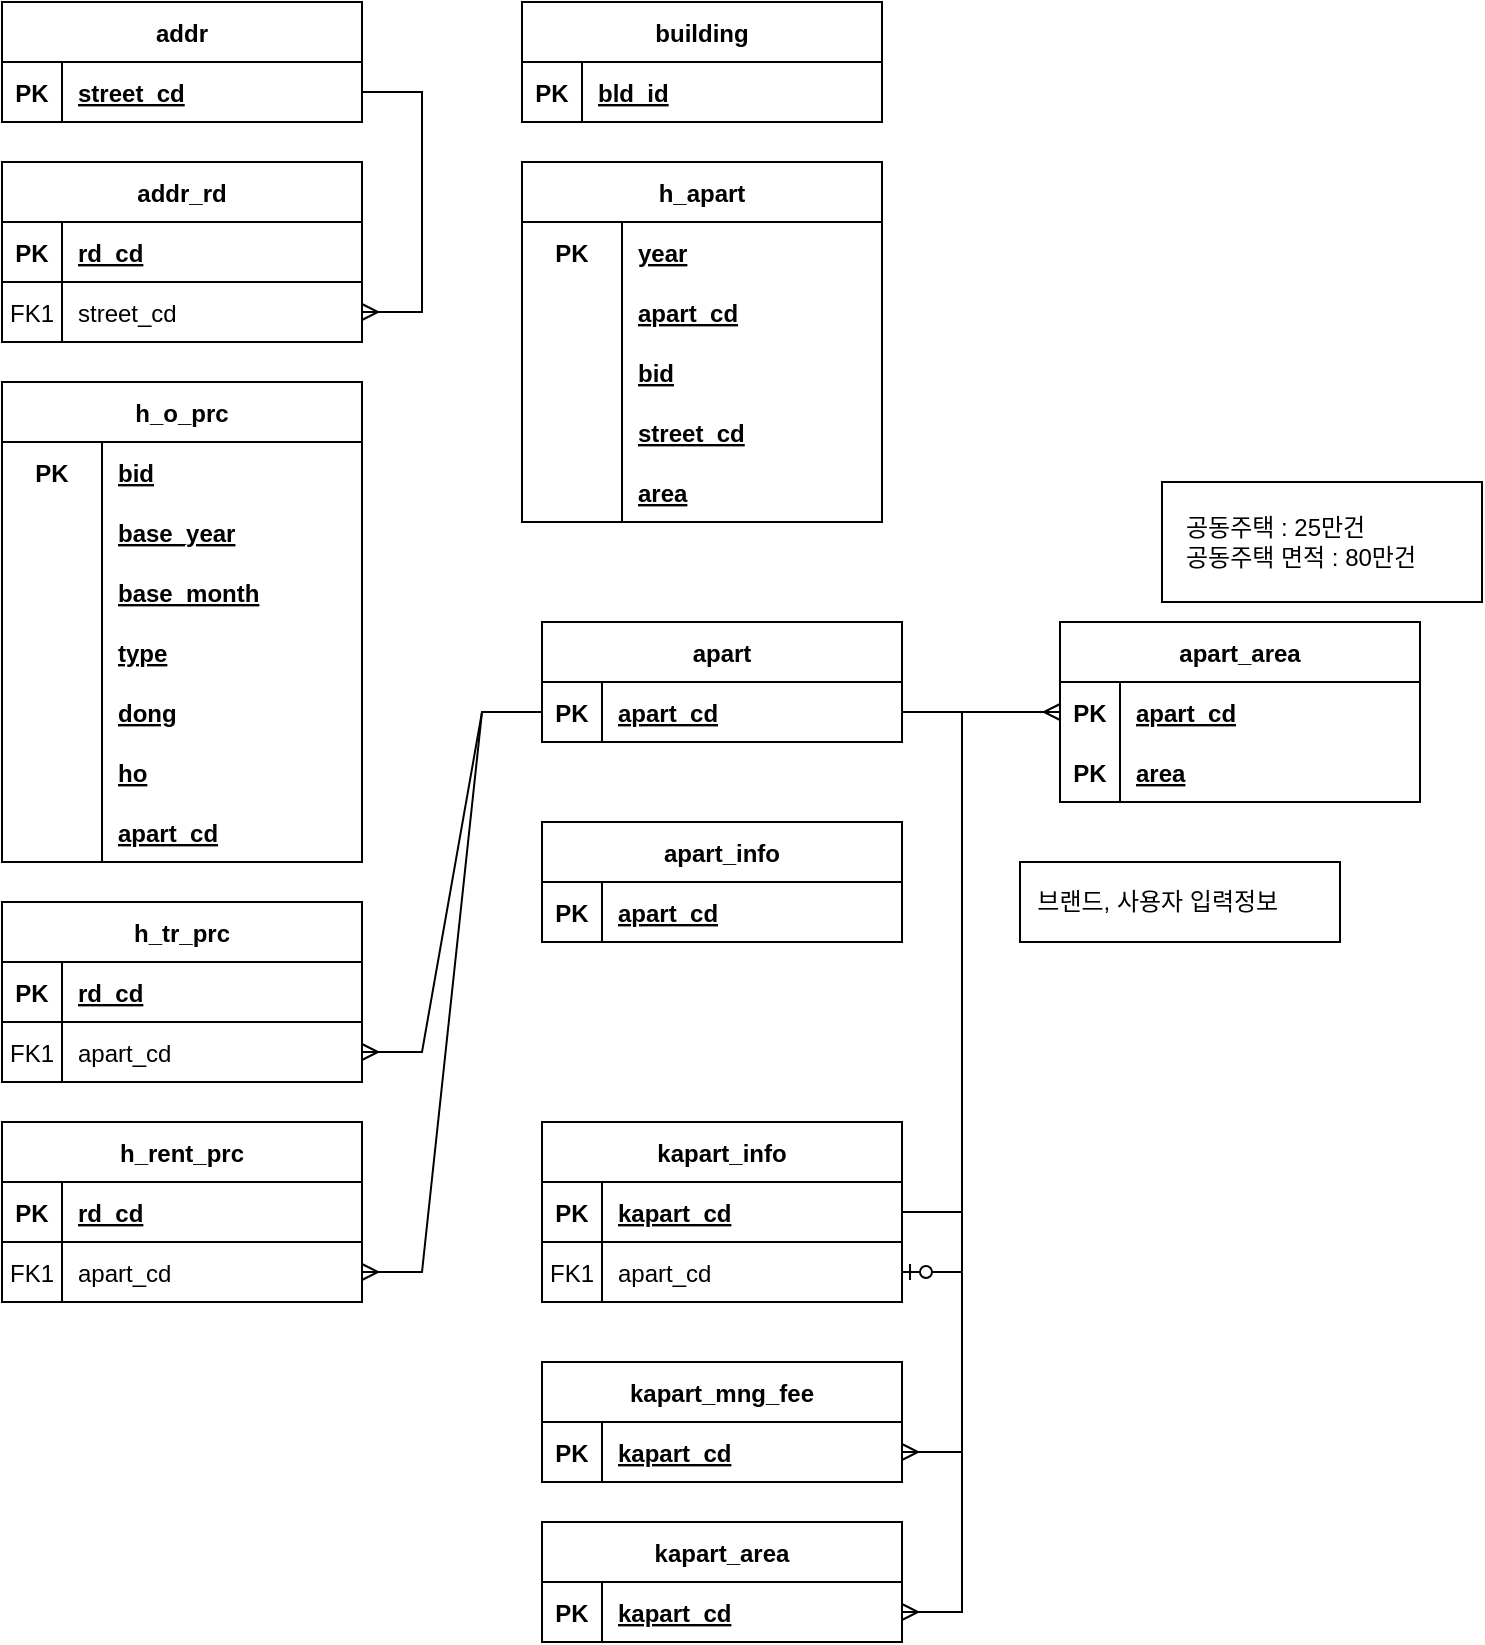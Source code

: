 <mxfile version="20.8.20" type="github">
  <diagram id="R2lEEEUBdFMjLlhIrx00" name="Page-1">
    <mxGraphModel dx="1234" dy="1123" grid="1" gridSize="10" guides="1" tooltips="1" connect="1" arrows="1" fold="1" page="1" pageScale="1" pageWidth="850" pageHeight="1100" math="0" shadow="0" extFonts="Permanent Marker^https://fonts.googleapis.com/css?family=Permanent+Marker">
      <root>
        <mxCell id="0" />
        <mxCell id="1" parent="0" />
        <mxCell id="-ggHHV8EM3TXK7Dv3C-z-1" value="addr" style="shape=table;startSize=30;container=1;collapsible=1;childLayout=tableLayout;fixedRows=1;rowLines=0;fontStyle=1;align=center;resizeLast=1;" parent="1" vertex="1">
          <mxGeometry x="60" y="40" width="180" height="60" as="geometry" />
        </mxCell>
        <mxCell id="-ggHHV8EM3TXK7Dv3C-z-2" value="" style="shape=tableRow;horizontal=0;startSize=0;swimlaneHead=0;swimlaneBody=0;fillColor=none;collapsible=0;dropTarget=0;points=[[0,0.5],[1,0.5]];portConstraint=eastwest;top=0;left=0;right=0;bottom=1;" parent="-ggHHV8EM3TXK7Dv3C-z-1" vertex="1">
          <mxGeometry y="30" width="180" height="30" as="geometry" />
        </mxCell>
        <mxCell id="-ggHHV8EM3TXK7Dv3C-z-3" value="PK" style="shape=partialRectangle;connectable=0;fillColor=none;top=0;left=0;bottom=0;right=0;fontStyle=1;overflow=hidden;" parent="-ggHHV8EM3TXK7Dv3C-z-2" vertex="1">
          <mxGeometry width="30" height="30" as="geometry">
            <mxRectangle width="30" height="30" as="alternateBounds" />
          </mxGeometry>
        </mxCell>
        <mxCell id="-ggHHV8EM3TXK7Dv3C-z-4" value="street_cd" style="shape=partialRectangle;connectable=0;fillColor=none;top=0;left=0;bottom=0;right=0;align=left;spacingLeft=6;fontStyle=5;overflow=hidden;" parent="-ggHHV8EM3TXK7Dv3C-z-2" vertex="1">
          <mxGeometry x="30" width="150" height="30" as="geometry">
            <mxRectangle width="150" height="30" as="alternateBounds" />
          </mxGeometry>
        </mxCell>
        <mxCell id="-ggHHV8EM3TXK7Dv3C-z-18" value="addr_rd" style="shape=table;startSize=30;container=1;collapsible=1;childLayout=tableLayout;fixedRows=1;rowLines=0;fontStyle=1;align=center;resizeLast=1;" parent="1" vertex="1">
          <mxGeometry x="60" y="120" width="180" height="90" as="geometry">
            <mxRectangle x="60" y="140" width="90" height="30" as="alternateBounds" />
          </mxGeometry>
        </mxCell>
        <mxCell id="-ggHHV8EM3TXK7Dv3C-z-19" value="" style="shape=partialRectangle;collapsible=0;dropTarget=0;pointerEvents=0;fillColor=none;points=[[0,0.5],[1,0.5]];portConstraint=eastwest;top=0;left=0;right=0;bottom=1;" parent="-ggHHV8EM3TXK7Dv3C-z-18" vertex="1">
          <mxGeometry y="30" width="180" height="30" as="geometry" />
        </mxCell>
        <mxCell id="-ggHHV8EM3TXK7Dv3C-z-20" value="PK" style="shape=partialRectangle;overflow=hidden;connectable=0;fillColor=none;top=0;left=0;bottom=0;right=0;fontStyle=1;" parent="-ggHHV8EM3TXK7Dv3C-z-19" vertex="1">
          <mxGeometry width="30" height="30" as="geometry">
            <mxRectangle width="30" height="30" as="alternateBounds" />
          </mxGeometry>
        </mxCell>
        <mxCell id="-ggHHV8EM3TXK7Dv3C-z-21" value="rd_cd" style="shape=partialRectangle;overflow=hidden;connectable=0;fillColor=none;top=0;left=0;bottom=0;right=0;align=left;spacingLeft=6;fontStyle=5;" parent="-ggHHV8EM3TXK7Dv3C-z-19" vertex="1">
          <mxGeometry x="30" width="150" height="30" as="geometry">
            <mxRectangle width="150" height="30" as="alternateBounds" />
          </mxGeometry>
        </mxCell>
        <mxCell id="-ggHHV8EM3TXK7Dv3C-z-22" value="" style="shape=partialRectangle;collapsible=0;dropTarget=0;pointerEvents=0;fillColor=none;points=[[0,0.5],[1,0.5]];portConstraint=eastwest;top=0;left=0;right=0;bottom=0;" parent="-ggHHV8EM3TXK7Dv3C-z-18" vertex="1">
          <mxGeometry y="60" width="180" height="30" as="geometry" />
        </mxCell>
        <mxCell id="-ggHHV8EM3TXK7Dv3C-z-23" value="FK1" style="shape=partialRectangle;overflow=hidden;connectable=0;fillColor=none;top=0;left=0;bottom=0;right=0;" parent="-ggHHV8EM3TXK7Dv3C-z-22" vertex="1">
          <mxGeometry width="30" height="30" as="geometry">
            <mxRectangle width="30" height="30" as="alternateBounds" />
          </mxGeometry>
        </mxCell>
        <mxCell id="-ggHHV8EM3TXK7Dv3C-z-24" value="street_cd" style="shape=partialRectangle;overflow=hidden;connectable=0;fillColor=none;top=0;left=0;bottom=0;right=0;align=left;spacingLeft=6;" parent="-ggHHV8EM3TXK7Dv3C-z-22" vertex="1">
          <mxGeometry x="30" width="150" height="30" as="geometry">
            <mxRectangle width="150" height="30" as="alternateBounds" />
          </mxGeometry>
        </mxCell>
        <mxCell id="-ggHHV8EM3TXK7Dv3C-z-31" value="" style="edgeStyle=entityRelationEdgeStyle;fontSize=12;html=1;endArrow=ERmany;rounded=0;" parent="1" source="-ggHHV8EM3TXK7Dv3C-z-2" target="-ggHHV8EM3TXK7Dv3C-z-22" edge="1">
          <mxGeometry width="100" height="100" relative="1" as="geometry">
            <mxPoint x="340" y="350" as="sourcePoint" />
            <mxPoint x="440" y="250" as="targetPoint" />
          </mxGeometry>
        </mxCell>
        <mxCell id="-ggHHV8EM3TXK7Dv3C-z-61" value="building" style="shape=table;startSize=30;container=1;collapsible=1;childLayout=tableLayout;fixedRows=1;rowLines=0;fontStyle=1;align=center;resizeLast=1;" parent="1" vertex="1">
          <mxGeometry x="320" y="40" width="180" height="60" as="geometry" />
        </mxCell>
        <mxCell id="-ggHHV8EM3TXK7Dv3C-z-62" value="" style="shape=tableRow;horizontal=0;startSize=0;swimlaneHead=0;swimlaneBody=0;fillColor=none;collapsible=0;dropTarget=0;points=[[0,0.5],[1,0.5]];portConstraint=eastwest;top=0;left=0;right=0;bottom=1;" parent="-ggHHV8EM3TXK7Dv3C-z-61" vertex="1">
          <mxGeometry y="30" width="180" height="30" as="geometry" />
        </mxCell>
        <mxCell id="-ggHHV8EM3TXK7Dv3C-z-63" value="PK" style="shape=partialRectangle;connectable=0;fillColor=none;top=0;left=0;bottom=0;right=0;fontStyle=1;overflow=hidden;" parent="-ggHHV8EM3TXK7Dv3C-z-62" vertex="1">
          <mxGeometry width="30" height="30" as="geometry">
            <mxRectangle width="30" height="30" as="alternateBounds" />
          </mxGeometry>
        </mxCell>
        <mxCell id="-ggHHV8EM3TXK7Dv3C-z-64" value="bld_id" style="shape=partialRectangle;connectable=0;fillColor=none;top=0;left=0;bottom=0;right=0;align=left;spacingLeft=6;fontStyle=5;overflow=hidden;" parent="-ggHHV8EM3TXK7Dv3C-z-62" vertex="1">
          <mxGeometry x="30" width="150" height="30" as="geometry">
            <mxRectangle width="150" height="30" as="alternateBounds" />
          </mxGeometry>
        </mxCell>
        <mxCell id="-ggHHV8EM3TXK7Dv3C-z-76" value="h_o_prc" style="shape=table;startSize=30;container=1;collapsible=1;childLayout=tableLayout;fixedRows=1;rowLines=0;fontStyle=1;align=center;resizeLast=1;" parent="1" vertex="1">
          <mxGeometry x="60" y="230" width="180" height="240" as="geometry" />
        </mxCell>
        <mxCell id="-ggHHV8EM3TXK7Dv3C-z-77" value="" style="shape=tableRow;horizontal=0;startSize=0;swimlaneHead=0;swimlaneBody=0;fillColor=none;collapsible=0;dropTarget=0;points=[[0,0.5],[1,0.5]];portConstraint=eastwest;top=0;left=0;right=0;bottom=0;" parent="-ggHHV8EM3TXK7Dv3C-z-76" vertex="1">
          <mxGeometry y="30" width="180" height="30" as="geometry" />
        </mxCell>
        <mxCell id="-ggHHV8EM3TXK7Dv3C-z-78" value="PK" style="shape=partialRectangle;connectable=0;fillColor=none;top=0;left=0;bottom=0;right=0;fontStyle=1;overflow=hidden;" parent="-ggHHV8EM3TXK7Dv3C-z-77" vertex="1">
          <mxGeometry width="50" height="30" as="geometry">
            <mxRectangle width="50" height="30" as="alternateBounds" />
          </mxGeometry>
        </mxCell>
        <mxCell id="-ggHHV8EM3TXK7Dv3C-z-79" value="bid" style="shape=partialRectangle;connectable=0;fillColor=none;top=0;left=0;bottom=0;right=0;align=left;spacingLeft=6;fontStyle=5;overflow=hidden;" parent="-ggHHV8EM3TXK7Dv3C-z-77" vertex="1">
          <mxGeometry x="50" width="130" height="30" as="geometry">
            <mxRectangle width="130" height="30" as="alternateBounds" />
          </mxGeometry>
        </mxCell>
        <mxCell id="wTcIxTEvBvFVXFQ641Lr-59" style="shape=tableRow;horizontal=0;startSize=0;swimlaneHead=0;swimlaneBody=0;fillColor=none;collapsible=0;dropTarget=0;points=[[0,0.5],[1,0.5]];portConstraint=eastwest;top=0;left=0;right=0;bottom=0;" parent="-ggHHV8EM3TXK7Dv3C-z-76" vertex="1">
          <mxGeometry y="60" width="180" height="30" as="geometry" />
        </mxCell>
        <mxCell id="wTcIxTEvBvFVXFQ641Lr-60" style="shape=partialRectangle;connectable=0;fillColor=none;top=0;left=0;bottom=0;right=0;fontStyle=1;overflow=hidden;" parent="wTcIxTEvBvFVXFQ641Lr-59" vertex="1">
          <mxGeometry width="50" height="30" as="geometry">
            <mxRectangle width="50" height="30" as="alternateBounds" />
          </mxGeometry>
        </mxCell>
        <mxCell id="wTcIxTEvBvFVXFQ641Lr-61" style="shape=partialRectangle;connectable=0;fillColor=none;top=0;left=0;bottom=0;right=0;align=left;spacingLeft=6;fontStyle=5;overflow=hidden;" parent="wTcIxTEvBvFVXFQ641Lr-59" vertex="1">
          <mxGeometry x="50" width="130" height="30" as="geometry">
            <mxRectangle width="130" height="30" as="alternateBounds" />
          </mxGeometry>
        </mxCell>
        <mxCell id="wTcIxTEvBvFVXFQ641Lr-62" style="shape=tableRow;horizontal=0;startSize=0;swimlaneHead=0;swimlaneBody=0;fillColor=none;collapsible=0;dropTarget=0;points=[[0,0.5],[1,0.5]];portConstraint=eastwest;top=0;left=0;right=0;bottom=0;" parent="-ggHHV8EM3TXK7Dv3C-z-76" vertex="1">
          <mxGeometry y="90" width="180" height="30" as="geometry" />
        </mxCell>
        <mxCell id="wTcIxTEvBvFVXFQ641Lr-63" style="shape=partialRectangle;connectable=0;fillColor=none;top=0;left=0;bottom=0;right=0;fontStyle=1;overflow=hidden;" parent="wTcIxTEvBvFVXFQ641Lr-62" vertex="1">
          <mxGeometry width="50" height="30" as="geometry">
            <mxRectangle width="50" height="30" as="alternateBounds" />
          </mxGeometry>
        </mxCell>
        <mxCell id="wTcIxTEvBvFVXFQ641Lr-64" style="shape=partialRectangle;connectable=0;fillColor=none;top=0;left=0;bottom=0;right=0;align=left;spacingLeft=6;fontStyle=5;overflow=hidden;" parent="wTcIxTEvBvFVXFQ641Lr-62" vertex="1">
          <mxGeometry x="50" width="130" height="30" as="geometry">
            <mxRectangle width="130" height="30" as="alternateBounds" />
          </mxGeometry>
        </mxCell>
        <mxCell id="wTcIxTEvBvFVXFQ641Lr-65" style="shape=tableRow;horizontal=0;startSize=0;swimlaneHead=0;swimlaneBody=0;fillColor=none;collapsible=0;dropTarget=0;points=[[0,0.5],[1,0.5]];portConstraint=eastwest;top=0;left=0;right=0;bottom=0;" parent="-ggHHV8EM3TXK7Dv3C-z-76" vertex="1">
          <mxGeometry y="120" width="180" height="30" as="geometry" />
        </mxCell>
        <mxCell id="wTcIxTEvBvFVXFQ641Lr-66" style="shape=partialRectangle;connectable=0;fillColor=none;top=0;left=0;bottom=0;right=0;fontStyle=1;overflow=hidden;" parent="wTcIxTEvBvFVXFQ641Lr-65" vertex="1">
          <mxGeometry width="50" height="30" as="geometry">
            <mxRectangle width="50" height="30" as="alternateBounds" />
          </mxGeometry>
        </mxCell>
        <mxCell id="wTcIxTEvBvFVXFQ641Lr-67" style="shape=partialRectangle;connectable=0;fillColor=none;top=0;left=0;bottom=0;right=0;align=left;spacingLeft=6;fontStyle=5;overflow=hidden;" parent="wTcIxTEvBvFVXFQ641Lr-65" vertex="1">
          <mxGeometry x="50" width="130" height="30" as="geometry">
            <mxRectangle width="130" height="30" as="alternateBounds" />
          </mxGeometry>
        </mxCell>
        <mxCell id="wTcIxTEvBvFVXFQ641Lr-68" style="shape=tableRow;horizontal=0;startSize=0;swimlaneHead=0;swimlaneBody=0;fillColor=none;collapsible=0;dropTarget=0;points=[[0,0.5],[1,0.5]];portConstraint=eastwest;top=0;left=0;right=0;bottom=0;" parent="-ggHHV8EM3TXK7Dv3C-z-76" vertex="1">
          <mxGeometry y="150" width="180" height="30" as="geometry" />
        </mxCell>
        <mxCell id="wTcIxTEvBvFVXFQ641Lr-69" style="shape=partialRectangle;connectable=0;fillColor=none;top=0;left=0;bottom=0;right=0;fontStyle=1;overflow=hidden;" parent="wTcIxTEvBvFVXFQ641Lr-68" vertex="1">
          <mxGeometry width="50" height="30" as="geometry">
            <mxRectangle width="50" height="30" as="alternateBounds" />
          </mxGeometry>
        </mxCell>
        <mxCell id="wTcIxTEvBvFVXFQ641Lr-70" style="shape=partialRectangle;connectable=0;fillColor=none;top=0;left=0;bottom=0;right=0;align=left;spacingLeft=6;fontStyle=5;overflow=hidden;" parent="wTcIxTEvBvFVXFQ641Lr-68" vertex="1">
          <mxGeometry x="50" width="130" height="30" as="geometry">
            <mxRectangle width="130" height="30" as="alternateBounds" />
          </mxGeometry>
        </mxCell>
        <mxCell id="wTcIxTEvBvFVXFQ641Lr-71" style="shape=tableRow;horizontal=0;startSize=0;swimlaneHead=0;swimlaneBody=0;fillColor=none;collapsible=0;dropTarget=0;points=[[0,0.5],[1,0.5]];portConstraint=eastwest;top=0;left=0;right=0;bottom=0;" parent="-ggHHV8EM3TXK7Dv3C-z-76" vertex="1">
          <mxGeometry y="180" width="180" height="30" as="geometry" />
        </mxCell>
        <mxCell id="wTcIxTEvBvFVXFQ641Lr-72" style="shape=partialRectangle;connectable=0;fillColor=none;top=0;left=0;bottom=0;right=0;fontStyle=1;overflow=hidden;" parent="wTcIxTEvBvFVXFQ641Lr-71" vertex="1">
          <mxGeometry width="50" height="30" as="geometry">
            <mxRectangle width="50" height="30" as="alternateBounds" />
          </mxGeometry>
        </mxCell>
        <mxCell id="wTcIxTEvBvFVXFQ641Lr-73" style="shape=partialRectangle;connectable=0;fillColor=none;top=0;left=0;bottom=0;right=0;align=left;spacingLeft=6;fontStyle=5;overflow=hidden;" parent="wTcIxTEvBvFVXFQ641Lr-71" vertex="1">
          <mxGeometry x="50" width="130" height="30" as="geometry">
            <mxRectangle width="130" height="30" as="alternateBounds" />
          </mxGeometry>
        </mxCell>
        <mxCell id="wTcIxTEvBvFVXFQ641Lr-74" style="shape=tableRow;horizontal=0;startSize=0;swimlaneHead=0;swimlaneBody=0;fillColor=none;collapsible=0;dropTarget=0;points=[[0,0.5],[1,0.5]];portConstraint=eastwest;top=0;left=0;right=0;bottom=0;" parent="-ggHHV8EM3TXK7Dv3C-z-76" vertex="1">
          <mxGeometry y="210" width="180" height="30" as="geometry" />
        </mxCell>
        <mxCell id="wTcIxTEvBvFVXFQ641Lr-75" style="shape=partialRectangle;connectable=0;fillColor=none;top=0;left=0;bottom=0;right=0;fontStyle=1;overflow=hidden;" parent="wTcIxTEvBvFVXFQ641Lr-74" vertex="1">
          <mxGeometry width="50" height="30" as="geometry">
            <mxRectangle width="50" height="30" as="alternateBounds" />
          </mxGeometry>
        </mxCell>
        <mxCell id="wTcIxTEvBvFVXFQ641Lr-76" style="shape=partialRectangle;connectable=0;fillColor=none;top=0;left=0;bottom=0;right=0;align=left;spacingLeft=6;fontStyle=5;overflow=hidden;" parent="wTcIxTEvBvFVXFQ641Lr-74" vertex="1">
          <mxGeometry x="50" width="130" height="30" as="geometry">
            <mxRectangle width="130" height="30" as="alternateBounds" />
          </mxGeometry>
        </mxCell>
        <mxCell id="-ggHHV8EM3TXK7Dv3C-z-111" value="apart" style="shape=table;startSize=30;container=1;collapsible=1;childLayout=tableLayout;fixedRows=1;rowLines=0;fontStyle=1;align=center;resizeLast=1;" parent="1" vertex="1">
          <mxGeometry x="330" y="350" width="180" height="60" as="geometry" />
        </mxCell>
        <mxCell id="-ggHHV8EM3TXK7Dv3C-z-112" value="" style="shape=tableRow;horizontal=0;startSize=0;swimlaneHead=0;swimlaneBody=0;fillColor=none;collapsible=0;dropTarget=0;points=[[0,0.5],[1,0.5]];portConstraint=eastwest;top=0;left=0;right=0;bottom=1;" parent="-ggHHV8EM3TXK7Dv3C-z-111" vertex="1">
          <mxGeometry y="30" width="180" height="30" as="geometry" />
        </mxCell>
        <mxCell id="-ggHHV8EM3TXK7Dv3C-z-113" value="PK" style="shape=partialRectangle;connectable=0;fillColor=none;top=0;left=0;bottom=0;right=0;fontStyle=1;overflow=hidden;" parent="-ggHHV8EM3TXK7Dv3C-z-112" vertex="1">
          <mxGeometry width="30" height="30" as="geometry">
            <mxRectangle width="30" height="30" as="alternateBounds" />
          </mxGeometry>
        </mxCell>
        <mxCell id="-ggHHV8EM3TXK7Dv3C-z-114" value="apart_cd" style="shape=partialRectangle;connectable=0;fillColor=none;top=0;left=0;bottom=0;right=0;align=left;spacingLeft=6;fontStyle=5;overflow=hidden;" parent="-ggHHV8EM3TXK7Dv3C-z-112" vertex="1">
          <mxGeometry x="30" width="150" height="30" as="geometry">
            <mxRectangle width="150" height="30" as="alternateBounds" />
          </mxGeometry>
        </mxCell>
        <mxCell id="-ggHHV8EM3TXK7Dv3C-z-115" value="h_tr_prc" style="shape=table;startSize=30;container=1;collapsible=1;childLayout=tableLayout;fixedRows=1;rowLines=0;fontStyle=1;align=center;resizeLast=1;" parent="1" vertex="1">
          <mxGeometry x="60" y="490" width="180" height="90" as="geometry" />
        </mxCell>
        <mxCell id="-ggHHV8EM3TXK7Dv3C-z-116" value="" style="shape=partialRectangle;collapsible=0;dropTarget=0;pointerEvents=0;fillColor=none;points=[[0,0.5],[1,0.5]];portConstraint=eastwest;top=0;left=0;right=0;bottom=1;" parent="-ggHHV8EM3TXK7Dv3C-z-115" vertex="1">
          <mxGeometry y="30" width="180" height="30" as="geometry" />
        </mxCell>
        <mxCell id="-ggHHV8EM3TXK7Dv3C-z-117" value="PK" style="shape=partialRectangle;overflow=hidden;connectable=0;fillColor=none;top=0;left=0;bottom=0;right=0;fontStyle=1;" parent="-ggHHV8EM3TXK7Dv3C-z-116" vertex="1">
          <mxGeometry width="30" height="30" as="geometry">
            <mxRectangle width="30" height="30" as="alternateBounds" />
          </mxGeometry>
        </mxCell>
        <mxCell id="-ggHHV8EM3TXK7Dv3C-z-118" value="rd_cd" style="shape=partialRectangle;overflow=hidden;connectable=0;fillColor=none;top=0;left=0;bottom=0;right=0;align=left;spacingLeft=6;fontStyle=5;" parent="-ggHHV8EM3TXK7Dv3C-z-116" vertex="1">
          <mxGeometry x="30" width="150" height="30" as="geometry">
            <mxRectangle width="150" height="30" as="alternateBounds" />
          </mxGeometry>
        </mxCell>
        <mxCell id="-ggHHV8EM3TXK7Dv3C-z-119" value="" style="shape=partialRectangle;collapsible=0;dropTarget=0;pointerEvents=0;fillColor=none;points=[[0,0.5],[1,0.5]];portConstraint=eastwest;top=0;left=0;right=0;bottom=0;" parent="-ggHHV8EM3TXK7Dv3C-z-115" vertex="1">
          <mxGeometry y="60" width="180" height="30" as="geometry" />
        </mxCell>
        <mxCell id="-ggHHV8EM3TXK7Dv3C-z-120" value="FK1" style="shape=partialRectangle;overflow=hidden;connectable=0;fillColor=none;top=0;left=0;bottom=0;right=0;" parent="-ggHHV8EM3TXK7Dv3C-z-119" vertex="1">
          <mxGeometry width="30" height="30" as="geometry">
            <mxRectangle width="30" height="30" as="alternateBounds" />
          </mxGeometry>
        </mxCell>
        <mxCell id="-ggHHV8EM3TXK7Dv3C-z-121" value="apart_cd" style="shape=partialRectangle;overflow=hidden;connectable=0;fillColor=none;top=0;left=0;bottom=0;right=0;align=left;spacingLeft=6;" parent="-ggHHV8EM3TXK7Dv3C-z-119" vertex="1">
          <mxGeometry x="30" width="150" height="30" as="geometry">
            <mxRectangle width="150" height="30" as="alternateBounds" />
          </mxGeometry>
        </mxCell>
        <mxCell id="-ggHHV8EM3TXK7Dv3C-z-122" value="h_rent_prc" style="shape=table;startSize=30;container=1;collapsible=1;childLayout=tableLayout;fixedRows=1;rowLines=0;fontStyle=1;align=center;resizeLast=1;" parent="1" vertex="1">
          <mxGeometry x="60" y="600" width="180" height="90" as="geometry" />
        </mxCell>
        <mxCell id="-ggHHV8EM3TXK7Dv3C-z-123" value="" style="shape=partialRectangle;collapsible=0;dropTarget=0;pointerEvents=0;fillColor=none;points=[[0,0.5],[1,0.5]];portConstraint=eastwest;top=0;left=0;right=0;bottom=1;" parent="-ggHHV8EM3TXK7Dv3C-z-122" vertex="1">
          <mxGeometry y="30" width="180" height="30" as="geometry" />
        </mxCell>
        <mxCell id="-ggHHV8EM3TXK7Dv3C-z-124" value="PK" style="shape=partialRectangle;overflow=hidden;connectable=0;fillColor=none;top=0;left=0;bottom=0;right=0;fontStyle=1;" parent="-ggHHV8EM3TXK7Dv3C-z-123" vertex="1">
          <mxGeometry width="30" height="30" as="geometry">
            <mxRectangle width="30" height="30" as="alternateBounds" />
          </mxGeometry>
        </mxCell>
        <mxCell id="-ggHHV8EM3TXK7Dv3C-z-125" value="rd_cd" style="shape=partialRectangle;overflow=hidden;connectable=0;fillColor=none;top=0;left=0;bottom=0;right=0;align=left;spacingLeft=6;fontStyle=5;" parent="-ggHHV8EM3TXK7Dv3C-z-123" vertex="1">
          <mxGeometry x="30" width="150" height="30" as="geometry">
            <mxRectangle width="150" height="30" as="alternateBounds" />
          </mxGeometry>
        </mxCell>
        <mxCell id="-ggHHV8EM3TXK7Dv3C-z-126" value="" style="shape=partialRectangle;collapsible=0;dropTarget=0;pointerEvents=0;fillColor=none;points=[[0,0.5],[1,0.5]];portConstraint=eastwest;top=0;left=0;right=0;bottom=0;" parent="-ggHHV8EM3TXK7Dv3C-z-122" vertex="1">
          <mxGeometry y="60" width="180" height="30" as="geometry" />
        </mxCell>
        <mxCell id="-ggHHV8EM3TXK7Dv3C-z-127" value="FK1" style="shape=partialRectangle;overflow=hidden;connectable=0;fillColor=none;top=0;left=0;bottom=0;right=0;" parent="-ggHHV8EM3TXK7Dv3C-z-126" vertex="1">
          <mxGeometry width="30" height="30" as="geometry">
            <mxRectangle width="30" height="30" as="alternateBounds" />
          </mxGeometry>
        </mxCell>
        <mxCell id="-ggHHV8EM3TXK7Dv3C-z-128" value="apart_cd" style="shape=partialRectangle;overflow=hidden;connectable=0;fillColor=none;top=0;left=0;bottom=0;right=0;align=left;spacingLeft=6;" parent="-ggHHV8EM3TXK7Dv3C-z-126" vertex="1">
          <mxGeometry x="30" width="150" height="30" as="geometry">
            <mxRectangle width="150" height="30" as="alternateBounds" />
          </mxGeometry>
        </mxCell>
        <mxCell id="-ggHHV8EM3TXK7Dv3C-z-130" value="" style="edgeStyle=entityRelationEdgeStyle;fontSize=12;html=1;endArrow=ERmany;rounded=0;entryX=1;entryY=0.5;entryDx=0;entryDy=0;" parent="1" source="-ggHHV8EM3TXK7Dv3C-z-112" target="-ggHHV8EM3TXK7Dv3C-z-119" edge="1">
          <mxGeometry width="100" height="100" relative="1" as="geometry">
            <mxPoint x="370" y="700" as="sourcePoint" />
            <mxPoint x="470" y="600" as="targetPoint" />
          </mxGeometry>
        </mxCell>
        <mxCell id="-ggHHV8EM3TXK7Dv3C-z-131" value="" style="edgeStyle=entityRelationEdgeStyle;fontSize=12;html=1;endArrow=ERmany;rounded=0;exitX=0;exitY=0.5;exitDx=0;exitDy=0;entryX=1;entryY=0.5;entryDx=0;entryDy=0;" parent="1" source="-ggHHV8EM3TXK7Dv3C-z-112" target="-ggHHV8EM3TXK7Dv3C-z-126" edge="1">
          <mxGeometry width="100" height="100" relative="1" as="geometry">
            <mxPoint x="370" y="700" as="sourcePoint" />
            <mxPoint x="470" y="600" as="targetPoint" />
          </mxGeometry>
        </mxCell>
        <mxCell id="-ggHHV8EM3TXK7Dv3C-z-132" value="&amp;nbsp; &amp;nbsp;공동주택 : 25만건&lt;br&gt;&amp;nbsp; &amp;nbsp;공동주택 면적 : 80만건" style="rounded=0;whiteSpace=wrap;html=1;align=left;" parent="1" vertex="1">
          <mxGeometry x="640" y="280" width="160" height="60" as="geometry" />
        </mxCell>
        <mxCell id="-ggHHV8EM3TXK7Dv3C-z-133" value="apart_area" style="shape=table;startSize=30;container=1;collapsible=1;childLayout=tableLayout;fixedRows=1;rowLines=0;fontStyle=1;align=center;resizeLast=1;" parent="1" vertex="1">
          <mxGeometry x="589" y="350" width="180" height="90" as="geometry" />
        </mxCell>
        <mxCell id="-ggHHV8EM3TXK7Dv3C-z-134" value="" style="shape=tableRow;horizontal=0;startSize=0;swimlaneHead=0;swimlaneBody=0;fillColor=none;collapsible=0;dropTarget=0;points=[[0,0.5],[1,0.5]];portConstraint=eastwest;top=0;left=0;right=0;bottom=0;" parent="-ggHHV8EM3TXK7Dv3C-z-133" vertex="1">
          <mxGeometry y="30" width="180" height="30" as="geometry" />
        </mxCell>
        <mxCell id="-ggHHV8EM3TXK7Dv3C-z-135" value="PK" style="shape=partialRectangle;connectable=0;fillColor=none;top=0;left=0;bottom=0;right=0;fontStyle=1;overflow=hidden;" parent="-ggHHV8EM3TXK7Dv3C-z-134" vertex="1">
          <mxGeometry width="30" height="30" as="geometry">
            <mxRectangle width="30" height="30" as="alternateBounds" />
          </mxGeometry>
        </mxCell>
        <mxCell id="-ggHHV8EM3TXK7Dv3C-z-136" value="apart_cd" style="shape=partialRectangle;connectable=0;fillColor=none;top=0;left=0;bottom=0;right=0;align=left;spacingLeft=6;fontStyle=5;overflow=hidden;" parent="-ggHHV8EM3TXK7Dv3C-z-134" vertex="1">
          <mxGeometry x="30" width="150" height="30" as="geometry">
            <mxRectangle width="150" height="30" as="alternateBounds" />
          </mxGeometry>
        </mxCell>
        <mxCell id="-ggHHV8EM3TXK7Dv3C-z-137" value="" style="shape=tableRow;horizontal=0;startSize=0;swimlaneHead=0;swimlaneBody=0;fillColor=none;collapsible=0;dropTarget=0;points=[[0,0.5],[1,0.5]];portConstraint=eastwest;top=0;left=0;right=0;bottom=1;" parent="-ggHHV8EM3TXK7Dv3C-z-133" vertex="1">
          <mxGeometry y="60" width="180" height="30" as="geometry" />
        </mxCell>
        <mxCell id="-ggHHV8EM3TXK7Dv3C-z-138" value="PK" style="shape=partialRectangle;connectable=0;fillColor=none;top=0;left=0;bottom=0;right=0;fontStyle=1;overflow=hidden;" parent="-ggHHV8EM3TXK7Dv3C-z-137" vertex="1">
          <mxGeometry width="30" height="30" as="geometry">
            <mxRectangle width="30" height="30" as="alternateBounds" />
          </mxGeometry>
        </mxCell>
        <mxCell id="-ggHHV8EM3TXK7Dv3C-z-139" value="area" style="shape=partialRectangle;connectable=0;fillColor=none;top=0;left=0;bottom=0;right=0;align=left;spacingLeft=6;fontStyle=5;overflow=hidden;" parent="-ggHHV8EM3TXK7Dv3C-z-137" vertex="1">
          <mxGeometry x="30" width="150" height="30" as="geometry">
            <mxRectangle width="150" height="30" as="alternateBounds" />
          </mxGeometry>
        </mxCell>
        <mxCell id="-ggHHV8EM3TXK7Dv3C-z-140" value="" style="edgeStyle=entityRelationEdgeStyle;fontSize=12;html=1;endArrow=ERmany;rounded=0;exitX=1;exitY=0.5;exitDx=0;exitDy=0;" parent="1" source="-ggHHV8EM3TXK7Dv3C-z-112" target="-ggHHV8EM3TXK7Dv3C-z-134" edge="1">
          <mxGeometry width="100" height="100" relative="1" as="geometry">
            <mxPoint x="370" y="680" as="sourcePoint" />
            <mxPoint x="470" y="580" as="targetPoint" />
          </mxGeometry>
        </mxCell>
        <mxCell id="-ggHHV8EM3TXK7Dv3C-z-141" value="apart_info" style="shape=table;startSize=30;container=1;collapsible=1;childLayout=tableLayout;fixedRows=1;rowLines=0;fontStyle=1;align=center;resizeLast=1;" parent="1" vertex="1">
          <mxGeometry x="330" y="450" width="180" height="60" as="geometry" />
        </mxCell>
        <mxCell id="-ggHHV8EM3TXK7Dv3C-z-142" value="" style="shape=tableRow;horizontal=0;startSize=0;swimlaneHead=0;swimlaneBody=0;fillColor=none;collapsible=0;dropTarget=0;points=[[0,0.5],[1,0.5]];portConstraint=eastwest;top=0;left=0;right=0;bottom=1;" parent="-ggHHV8EM3TXK7Dv3C-z-141" vertex="1">
          <mxGeometry y="30" width="180" height="30" as="geometry" />
        </mxCell>
        <mxCell id="-ggHHV8EM3TXK7Dv3C-z-143" value="PK" style="shape=partialRectangle;connectable=0;fillColor=none;top=0;left=0;bottom=0;right=0;fontStyle=1;overflow=hidden;" parent="-ggHHV8EM3TXK7Dv3C-z-142" vertex="1">
          <mxGeometry width="30" height="30" as="geometry">
            <mxRectangle width="30" height="30" as="alternateBounds" />
          </mxGeometry>
        </mxCell>
        <mxCell id="-ggHHV8EM3TXK7Dv3C-z-144" value="apart_cd" style="shape=partialRectangle;connectable=0;fillColor=none;top=0;left=0;bottom=0;right=0;align=left;spacingLeft=6;fontStyle=5;overflow=hidden;" parent="-ggHHV8EM3TXK7Dv3C-z-142" vertex="1">
          <mxGeometry x="30" width="150" height="30" as="geometry">
            <mxRectangle width="150" height="30" as="alternateBounds" />
          </mxGeometry>
        </mxCell>
        <mxCell id="-ggHHV8EM3TXK7Dv3C-z-145" value="&amp;nbsp; 브랜드, 사용자 입력정보" style="rounded=0;whiteSpace=wrap;html=1;align=left;" parent="1" vertex="1">
          <mxGeometry x="569" y="470" width="160" height="40" as="geometry" />
        </mxCell>
        <mxCell id="wTcIxTEvBvFVXFQ641Lr-77" value="base_year" style="shape=partialRectangle;connectable=0;fillColor=none;top=0;left=0;bottom=0;right=0;align=left;spacingLeft=6;fontStyle=5;overflow=hidden;" parent="1" vertex="1">
          <mxGeometry x="110" y="290" width="130" height="30" as="geometry">
            <mxRectangle width="130" height="30" as="alternateBounds" />
          </mxGeometry>
        </mxCell>
        <mxCell id="wTcIxTEvBvFVXFQ641Lr-78" value="base_month" style="shape=partialRectangle;connectable=0;fillColor=none;top=0;left=0;bottom=0;right=0;align=left;spacingLeft=6;fontStyle=5;overflow=hidden;" parent="1" vertex="1">
          <mxGeometry x="110" y="320" width="130" height="30" as="geometry">
            <mxRectangle width="130" height="30" as="alternateBounds" />
          </mxGeometry>
        </mxCell>
        <mxCell id="wTcIxTEvBvFVXFQ641Lr-79" value="type" style="shape=partialRectangle;connectable=0;fillColor=none;top=0;left=0;bottom=0;right=0;align=left;spacingLeft=6;fontStyle=5;overflow=hidden;" parent="1" vertex="1">
          <mxGeometry x="110" y="350" width="130" height="30" as="geometry">
            <mxRectangle width="130" height="30" as="alternateBounds" />
          </mxGeometry>
        </mxCell>
        <mxCell id="wTcIxTEvBvFVXFQ641Lr-80" value="dong" style="shape=partialRectangle;connectable=0;fillColor=none;top=0;left=0;bottom=0;right=0;align=left;spacingLeft=6;fontStyle=5;overflow=hidden;" parent="1" vertex="1">
          <mxGeometry x="110" y="380" width="130" height="30" as="geometry">
            <mxRectangle width="130" height="30" as="alternateBounds" />
          </mxGeometry>
        </mxCell>
        <mxCell id="wTcIxTEvBvFVXFQ641Lr-81" value="ho" style="shape=partialRectangle;connectable=0;fillColor=none;top=0;left=0;bottom=0;right=0;align=left;spacingLeft=6;fontStyle=5;overflow=hidden;" parent="1" vertex="1">
          <mxGeometry x="110" y="410" width="130" height="30" as="geometry">
            <mxRectangle width="130" height="30" as="alternateBounds" />
          </mxGeometry>
        </mxCell>
        <mxCell id="wTcIxTEvBvFVXFQ641Lr-82" value="apart_cd" style="shape=partialRectangle;connectable=0;fillColor=none;top=0;left=0;bottom=0;right=0;align=left;spacingLeft=6;fontStyle=5;overflow=hidden;" parent="1" vertex="1">
          <mxGeometry x="110" y="440" width="130" height="30" as="geometry">
            <mxRectangle width="130" height="30" as="alternateBounds" />
          </mxGeometry>
        </mxCell>
        <mxCell id="wTcIxTEvBvFVXFQ641Lr-86" value="h_apart" style="shape=table;startSize=30;container=1;collapsible=1;childLayout=tableLayout;fixedRows=1;rowLines=0;fontStyle=1;align=center;resizeLast=1;" parent="1" vertex="1">
          <mxGeometry x="320" y="120" width="180" height="180" as="geometry" />
        </mxCell>
        <mxCell id="wTcIxTEvBvFVXFQ641Lr-87" value="" style="shape=tableRow;horizontal=0;startSize=0;swimlaneHead=0;swimlaneBody=0;fillColor=none;collapsible=0;dropTarget=0;points=[[0,0.5],[1,0.5]];portConstraint=eastwest;top=0;left=0;right=0;bottom=0;" parent="wTcIxTEvBvFVXFQ641Lr-86" vertex="1">
          <mxGeometry y="30" width="180" height="30" as="geometry" />
        </mxCell>
        <mxCell id="wTcIxTEvBvFVXFQ641Lr-88" value="PK" style="shape=partialRectangle;connectable=0;fillColor=none;top=0;left=0;bottom=0;right=0;fontStyle=1;overflow=hidden;" parent="wTcIxTEvBvFVXFQ641Lr-87" vertex="1">
          <mxGeometry width="50" height="30" as="geometry">
            <mxRectangle width="50" height="30" as="alternateBounds" />
          </mxGeometry>
        </mxCell>
        <mxCell id="wTcIxTEvBvFVXFQ641Lr-89" value="year" style="shape=partialRectangle;connectable=0;fillColor=none;top=0;left=0;bottom=0;right=0;align=left;spacingLeft=6;fontStyle=5;overflow=hidden;" parent="wTcIxTEvBvFVXFQ641Lr-87" vertex="1">
          <mxGeometry x="50" width="130" height="30" as="geometry">
            <mxRectangle width="130" height="30" as="alternateBounds" />
          </mxGeometry>
        </mxCell>
        <mxCell id="wTcIxTEvBvFVXFQ641Lr-90" style="shape=tableRow;horizontal=0;startSize=0;swimlaneHead=0;swimlaneBody=0;fillColor=none;collapsible=0;dropTarget=0;points=[[0,0.5],[1,0.5]];portConstraint=eastwest;top=0;left=0;right=0;bottom=0;" parent="wTcIxTEvBvFVXFQ641Lr-86" vertex="1">
          <mxGeometry y="60" width="180" height="30" as="geometry" />
        </mxCell>
        <mxCell id="wTcIxTEvBvFVXFQ641Lr-91" style="shape=partialRectangle;connectable=0;fillColor=none;top=0;left=0;bottom=0;right=0;fontStyle=1;overflow=hidden;" parent="wTcIxTEvBvFVXFQ641Lr-90" vertex="1">
          <mxGeometry width="50" height="30" as="geometry">
            <mxRectangle width="50" height="30" as="alternateBounds" />
          </mxGeometry>
        </mxCell>
        <mxCell id="wTcIxTEvBvFVXFQ641Lr-92" style="shape=partialRectangle;connectable=0;fillColor=none;top=0;left=0;bottom=0;right=0;align=left;spacingLeft=6;fontStyle=5;overflow=hidden;" parent="wTcIxTEvBvFVXFQ641Lr-90" vertex="1">
          <mxGeometry x="50" width="130" height="30" as="geometry">
            <mxRectangle width="130" height="30" as="alternateBounds" />
          </mxGeometry>
        </mxCell>
        <mxCell id="wTcIxTEvBvFVXFQ641Lr-93" style="shape=tableRow;horizontal=0;startSize=0;swimlaneHead=0;swimlaneBody=0;fillColor=none;collapsible=0;dropTarget=0;points=[[0,0.5],[1,0.5]];portConstraint=eastwest;top=0;left=0;right=0;bottom=0;" parent="wTcIxTEvBvFVXFQ641Lr-86" vertex="1">
          <mxGeometry y="90" width="180" height="30" as="geometry" />
        </mxCell>
        <mxCell id="wTcIxTEvBvFVXFQ641Lr-94" style="shape=partialRectangle;connectable=0;fillColor=none;top=0;left=0;bottom=0;right=0;fontStyle=1;overflow=hidden;" parent="wTcIxTEvBvFVXFQ641Lr-93" vertex="1">
          <mxGeometry width="50" height="30" as="geometry">
            <mxRectangle width="50" height="30" as="alternateBounds" />
          </mxGeometry>
        </mxCell>
        <mxCell id="wTcIxTEvBvFVXFQ641Lr-95" style="shape=partialRectangle;connectable=0;fillColor=none;top=0;left=0;bottom=0;right=0;align=left;spacingLeft=6;fontStyle=5;overflow=hidden;" parent="wTcIxTEvBvFVXFQ641Lr-93" vertex="1">
          <mxGeometry x="50" width="130" height="30" as="geometry">
            <mxRectangle width="130" height="30" as="alternateBounds" />
          </mxGeometry>
        </mxCell>
        <mxCell id="wTcIxTEvBvFVXFQ641Lr-96" style="shape=tableRow;horizontal=0;startSize=0;swimlaneHead=0;swimlaneBody=0;fillColor=none;collapsible=0;dropTarget=0;points=[[0,0.5],[1,0.5]];portConstraint=eastwest;top=0;left=0;right=0;bottom=0;" parent="wTcIxTEvBvFVXFQ641Lr-86" vertex="1">
          <mxGeometry y="120" width="180" height="30" as="geometry" />
        </mxCell>
        <mxCell id="wTcIxTEvBvFVXFQ641Lr-97" style="shape=partialRectangle;connectable=0;fillColor=none;top=0;left=0;bottom=0;right=0;fontStyle=1;overflow=hidden;" parent="wTcIxTEvBvFVXFQ641Lr-96" vertex="1">
          <mxGeometry width="50" height="30" as="geometry">
            <mxRectangle width="50" height="30" as="alternateBounds" />
          </mxGeometry>
        </mxCell>
        <mxCell id="wTcIxTEvBvFVXFQ641Lr-98" style="shape=partialRectangle;connectable=0;fillColor=none;top=0;left=0;bottom=0;right=0;align=left;spacingLeft=6;fontStyle=5;overflow=hidden;" parent="wTcIxTEvBvFVXFQ641Lr-96" vertex="1">
          <mxGeometry x="50" width="130" height="30" as="geometry">
            <mxRectangle width="130" height="30" as="alternateBounds" />
          </mxGeometry>
        </mxCell>
        <mxCell id="wTcIxTEvBvFVXFQ641Lr-99" style="shape=tableRow;horizontal=0;startSize=0;swimlaneHead=0;swimlaneBody=0;fillColor=none;collapsible=0;dropTarget=0;points=[[0,0.5],[1,0.5]];portConstraint=eastwest;top=0;left=0;right=0;bottom=0;" parent="wTcIxTEvBvFVXFQ641Lr-86" vertex="1">
          <mxGeometry y="150" width="180" height="30" as="geometry" />
        </mxCell>
        <mxCell id="wTcIxTEvBvFVXFQ641Lr-100" style="shape=partialRectangle;connectable=0;fillColor=none;top=0;left=0;bottom=0;right=0;fontStyle=1;overflow=hidden;" parent="wTcIxTEvBvFVXFQ641Lr-99" vertex="1">
          <mxGeometry width="50" height="30" as="geometry">
            <mxRectangle width="50" height="30" as="alternateBounds" />
          </mxGeometry>
        </mxCell>
        <mxCell id="wTcIxTEvBvFVXFQ641Lr-101" style="shape=partialRectangle;connectable=0;fillColor=none;top=0;left=0;bottom=0;right=0;align=left;spacingLeft=6;fontStyle=5;overflow=hidden;" parent="wTcIxTEvBvFVXFQ641Lr-99" vertex="1">
          <mxGeometry x="50" width="130" height="30" as="geometry">
            <mxRectangle width="130" height="30" as="alternateBounds" />
          </mxGeometry>
        </mxCell>
        <mxCell id="wTcIxTEvBvFVXFQ641Lr-108" value="apart_cd" style="shape=partialRectangle;connectable=0;fillColor=none;top=0;left=0;bottom=0;right=0;align=left;spacingLeft=6;fontStyle=5;overflow=hidden;" parent="1" vertex="1">
          <mxGeometry x="370" y="180" width="130" height="30" as="geometry">
            <mxRectangle width="130" height="30" as="alternateBounds" />
          </mxGeometry>
        </mxCell>
        <mxCell id="wTcIxTEvBvFVXFQ641Lr-109" value="bid" style="shape=partialRectangle;connectable=0;fillColor=none;top=0;left=0;bottom=0;right=0;align=left;spacingLeft=6;fontStyle=5;overflow=hidden;" parent="1" vertex="1">
          <mxGeometry x="370" y="210" width="130" height="30" as="geometry">
            <mxRectangle width="130" height="30" as="alternateBounds" />
          </mxGeometry>
        </mxCell>
        <mxCell id="wTcIxTEvBvFVXFQ641Lr-110" value="street_cd" style="shape=partialRectangle;connectable=0;fillColor=none;top=0;left=0;bottom=0;right=0;align=left;spacingLeft=6;fontStyle=5;overflow=hidden;" parent="1" vertex="1">
          <mxGeometry x="370" y="240" width="130" height="30" as="geometry">
            <mxRectangle width="130" height="30" as="alternateBounds" />
          </mxGeometry>
        </mxCell>
        <mxCell id="wTcIxTEvBvFVXFQ641Lr-111" value="area" style="shape=partialRectangle;connectable=0;fillColor=none;top=0;left=0;bottom=0;right=0;align=left;spacingLeft=6;fontStyle=5;overflow=hidden;" parent="1" vertex="1">
          <mxGeometry x="370" y="270" width="130" height="30" as="geometry">
            <mxRectangle width="130" height="30" as="alternateBounds" />
          </mxGeometry>
        </mxCell>
        <mxCell id="iZYdea6zJb6kU-0xdp_e-9" value="kapart_info" style="shape=table;startSize=30;container=1;collapsible=1;childLayout=tableLayout;fixedRows=1;rowLines=0;fontStyle=1;align=center;resizeLast=1;" vertex="1" parent="1">
          <mxGeometry x="330" y="600" width="180" height="90" as="geometry" />
        </mxCell>
        <mxCell id="iZYdea6zJb6kU-0xdp_e-10" value="" style="shape=partialRectangle;collapsible=0;dropTarget=0;pointerEvents=0;fillColor=none;points=[[0,0.5],[1,0.5]];portConstraint=eastwest;top=0;left=0;right=0;bottom=1;" vertex="1" parent="iZYdea6zJb6kU-0xdp_e-9">
          <mxGeometry y="30" width="180" height="30" as="geometry" />
        </mxCell>
        <mxCell id="iZYdea6zJb6kU-0xdp_e-11" value="PK" style="shape=partialRectangle;overflow=hidden;connectable=0;fillColor=none;top=0;left=0;bottom=0;right=0;fontStyle=1;" vertex="1" parent="iZYdea6zJb6kU-0xdp_e-10">
          <mxGeometry width="30" height="30" as="geometry">
            <mxRectangle width="30" height="30" as="alternateBounds" />
          </mxGeometry>
        </mxCell>
        <mxCell id="iZYdea6zJb6kU-0xdp_e-12" value="kapart_cd" style="shape=partialRectangle;overflow=hidden;connectable=0;fillColor=none;top=0;left=0;bottom=0;right=0;align=left;spacingLeft=6;fontStyle=5;" vertex="1" parent="iZYdea6zJb6kU-0xdp_e-10">
          <mxGeometry x="30" width="150" height="30" as="geometry">
            <mxRectangle width="150" height="30" as="alternateBounds" />
          </mxGeometry>
        </mxCell>
        <mxCell id="iZYdea6zJb6kU-0xdp_e-13" value="" style="shape=partialRectangle;collapsible=0;dropTarget=0;pointerEvents=0;fillColor=none;points=[[0,0.5],[1,0.5]];portConstraint=eastwest;top=0;left=0;right=0;bottom=0;" vertex="1" parent="iZYdea6zJb6kU-0xdp_e-9">
          <mxGeometry y="60" width="180" height="30" as="geometry" />
        </mxCell>
        <mxCell id="iZYdea6zJb6kU-0xdp_e-14" value="FK1" style="shape=partialRectangle;overflow=hidden;connectable=0;fillColor=none;top=0;left=0;bottom=0;right=0;" vertex="1" parent="iZYdea6zJb6kU-0xdp_e-13">
          <mxGeometry width="30" height="30" as="geometry">
            <mxRectangle width="30" height="30" as="alternateBounds" />
          </mxGeometry>
        </mxCell>
        <mxCell id="iZYdea6zJb6kU-0xdp_e-15" value="apart_cd" style="shape=partialRectangle;overflow=hidden;connectable=0;fillColor=none;top=0;left=0;bottom=0;right=0;align=left;spacingLeft=6;" vertex="1" parent="iZYdea6zJb6kU-0xdp_e-13">
          <mxGeometry x="30" width="150" height="30" as="geometry">
            <mxRectangle width="150" height="30" as="alternateBounds" />
          </mxGeometry>
        </mxCell>
        <mxCell id="iZYdea6zJb6kU-0xdp_e-18" value="" style="edgeStyle=entityRelationEdgeStyle;fontSize=12;html=1;endArrow=ERzeroToOne;endFill=1;rounded=0;exitX=1;exitY=0.5;exitDx=0;exitDy=0;" edge="1" parent="1" source="-ggHHV8EM3TXK7Dv3C-z-112" target="iZYdea6zJb6kU-0xdp_e-13">
          <mxGeometry width="100" height="100" relative="1" as="geometry">
            <mxPoint x="270" y="620" as="sourcePoint" />
            <mxPoint x="370" y="520" as="targetPoint" />
          </mxGeometry>
        </mxCell>
        <mxCell id="iZYdea6zJb6kU-0xdp_e-19" value="kapart_mng_fee" style="shape=table;startSize=30;container=1;collapsible=1;childLayout=tableLayout;fixedRows=1;rowLines=0;fontStyle=1;align=center;resizeLast=1;" vertex="1" parent="1">
          <mxGeometry x="330" y="720" width="180" height="60" as="geometry" />
        </mxCell>
        <mxCell id="iZYdea6zJb6kU-0xdp_e-20" value="" style="shape=partialRectangle;collapsible=0;dropTarget=0;pointerEvents=0;fillColor=none;points=[[0,0.5],[1,0.5]];portConstraint=eastwest;top=0;left=0;right=0;bottom=1;" vertex="1" parent="iZYdea6zJb6kU-0xdp_e-19">
          <mxGeometry y="30" width="180" height="30" as="geometry" />
        </mxCell>
        <mxCell id="iZYdea6zJb6kU-0xdp_e-21" value="PK" style="shape=partialRectangle;overflow=hidden;connectable=0;fillColor=none;top=0;left=0;bottom=0;right=0;fontStyle=1;" vertex="1" parent="iZYdea6zJb6kU-0xdp_e-20">
          <mxGeometry width="30" height="30" as="geometry">
            <mxRectangle width="30" height="30" as="alternateBounds" />
          </mxGeometry>
        </mxCell>
        <mxCell id="iZYdea6zJb6kU-0xdp_e-22" value="kapart_cd" style="shape=partialRectangle;overflow=hidden;connectable=0;fillColor=none;top=0;left=0;bottom=0;right=0;align=left;spacingLeft=6;fontStyle=5;" vertex="1" parent="iZYdea6zJb6kU-0xdp_e-20">
          <mxGeometry x="30" width="150" height="30" as="geometry">
            <mxRectangle width="150" height="30" as="alternateBounds" />
          </mxGeometry>
        </mxCell>
        <mxCell id="iZYdea6zJb6kU-0xdp_e-26" value="kapart_area" style="shape=table;startSize=30;container=1;collapsible=1;childLayout=tableLayout;fixedRows=1;rowLines=0;fontStyle=1;align=center;resizeLast=1;" vertex="1" parent="1">
          <mxGeometry x="330" y="800" width="180" height="60" as="geometry" />
        </mxCell>
        <mxCell id="iZYdea6zJb6kU-0xdp_e-27" value="" style="shape=partialRectangle;collapsible=0;dropTarget=0;pointerEvents=0;fillColor=none;points=[[0,0.5],[1,0.5]];portConstraint=eastwest;top=0;left=0;right=0;bottom=1;" vertex="1" parent="iZYdea6zJb6kU-0xdp_e-26">
          <mxGeometry y="30" width="180" height="30" as="geometry" />
        </mxCell>
        <mxCell id="iZYdea6zJb6kU-0xdp_e-28" value="PK" style="shape=partialRectangle;overflow=hidden;connectable=0;fillColor=none;top=0;left=0;bottom=0;right=0;fontStyle=1;" vertex="1" parent="iZYdea6zJb6kU-0xdp_e-27">
          <mxGeometry width="30" height="30" as="geometry">
            <mxRectangle width="30" height="30" as="alternateBounds" />
          </mxGeometry>
        </mxCell>
        <mxCell id="iZYdea6zJb6kU-0xdp_e-29" value="kapart_cd" style="shape=partialRectangle;overflow=hidden;connectable=0;fillColor=none;top=0;left=0;bottom=0;right=0;align=left;spacingLeft=6;fontStyle=5;" vertex="1" parent="iZYdea6zJb6kU-0xdp_e-27">
          <mxGeometry x="30" width="150" height="30" as="geometry">
            <mxRectangle width="150" height="30" as="alternateBounds" />
          </mxGeometry>
        </mxCell>
        <mxCell id="iZYdea6zJb6kU-0xdp_e-33" value="" style="edgeStyle=entityRelationEdgeStyle;fontSize=12;html=1;endArrow=ERmany;rounded=0;entryX=1;entryY=0.5;entryDx=0;entryDy=0;exitX=1;exitY=0.5;exitDx=0;exitDy=0;" edge="1" parent="1" source="iZYdea6zJb6kU-0xdp_e-10" target="iZYdea6zJb6kU-0xdp_e-20">
          <mxGeometry width="100" height="100" relative="1" as="geometry">
            <mxPoint x="370" y="620" as="sourcePoint" />
            <mxPoint x="470" y="520" as="targetPoint" />
          </mxGeometry>
        </mxCell>
        <mxCell id="iZYdea6zJb6kU-0xdp_e-34" value="" style="edgeStyle=entityRelationEdgeStyle;fontSize=12;html=1;endArrow=ERmany;rounded=0;entryX=1;entryY=0.5;entryDx=0;entryDy=0;exitX=1;exitY=0.5;exitDx=0;exitDy=0;" edge="1" parent="1" source="iZYdea6zJb6kU-0xdp_e-10" target="iZYdea6zJb6kU-0xdp_e-27">
          <mxGeometry width="100" height="100" relative="1" as="geometry">
            <mxPoint x="510" y="650" as="sourcePoint" />
            <mxPoint x="510" y="770" as="targetPoint" />
          </mxGeometry>
        </mxCell>
      </root>
    </mxGraphModel>
  </diagram>
</mxfile>
